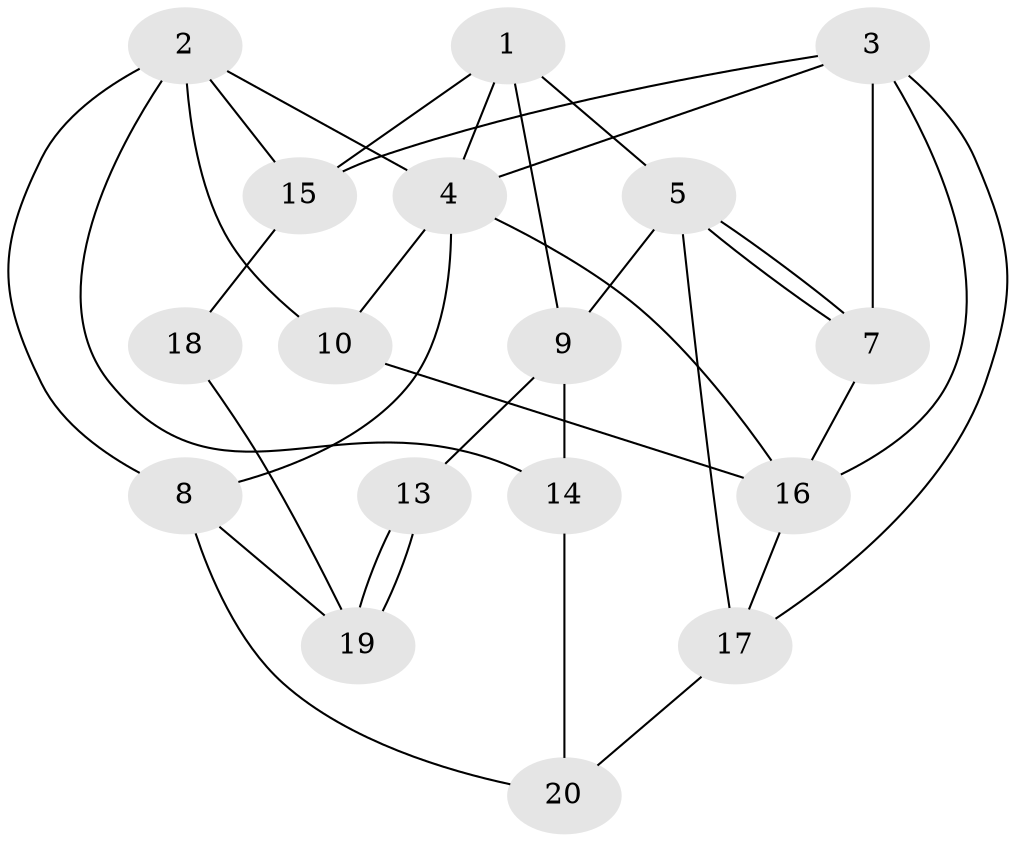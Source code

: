 // Generated by graph-tools (version 1.1) at 2025/46/02/15/25 05:46:28]
// undirected, 17 vertices, 34 edges
graph export_dot {
graph [start="1"]
  node [color=gray90,style=filled];
  1;
  2 [super="+6"];
  3;
  4;
  5 [super="+11"];
  7;
  8 [super="+6"];
  9;
  10;
  13;
  14;
  15 [super="+11"];
  16;
  17 [super="+12"];
  18 [super="+12"];
  19;
  20;
  1 -- 4;
  1 -- 15;
  1 -- 5;
  1 -- 9;
  2 -- 10;
  2 -- 4;
  2 -- 8;
  2 -- 14;
  2 -- 15;
  3 -- 16;
  3 -- 17;
  3 -- 4;
  3 -- 7;
  3 -- 15;
  4 -- 8;
  4 -- 10;
  4 -- 16;
  5 -- 7;
  5 -- 7;
  5 -- 9;
  5 -- 17;
  7 -- 16;
  8 -- 20;
  8 -- 19;
  9 -- 13;
  9 -- 14;
  10 -- 16;
  13 -- 19;
  13 -- 19;
  14 -- 20;
  15 -- 18;
  16 -- 17;
  17 -- 20;
  18 -- 19;
}
